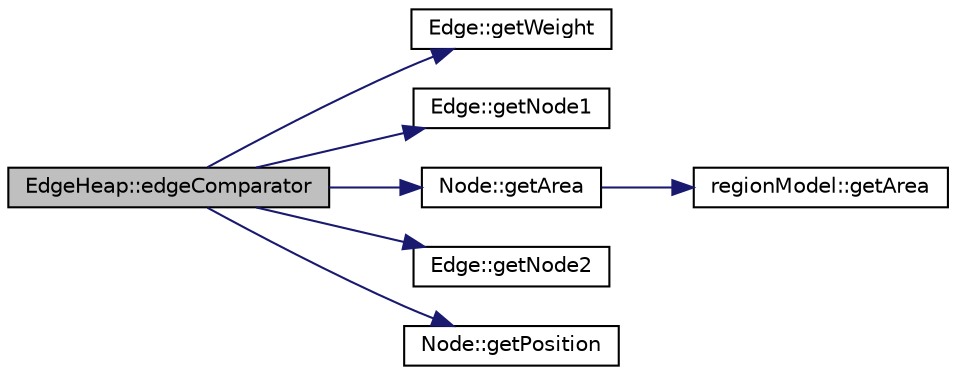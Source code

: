 digraph "EdgeHeap::edgeComparator"
{
  edge [fontname="Helvetica",fontsize="10",labelfontname="Helvetica",labelfontsize="10"];
  node [fontname="Helvetica",fontsize="10",shape=record];
  rankdir="LR";
  Node1 [label="EdgeHeap::edgeComparator",height=0.2,width=0.4,color="black", fillcolor="grey75", style="filled", fontcolor="black"];
  Node1 -> Node2 [color="midnightblue",fontsize="10",style="solid",fontname="Helvetica"];
  Node2 [label="Edge::getWeight",height=0.2,width=0.4,color="black", fillcolor="white", style="filled",URL="$class_edge.html#a3a776c1ccafacdbdb10fdedd9cb329af"];
  Node1 -> Node3 [color="midnightblue",fontsize="10",style="solid",fontname="Helvetica"];
  Node3 [label="Edge::getNode1",height=0.2,width=0.4,color="black", fillcolor="white", style="filled",URL="$class_edge.html#aaaa9cb49c141b310873cd75fd493e22d"];
  Node1 -> Node4 [color="midnightblue",fontsize="10",style="solid",fontname="Helvetica"];
  Node4 [label="Node::getArea",height=0.2,width=0.4,color="black", fillcolor="white", style="filled",URL="$class_node.html#a13467fc326459c1d607547b3e9470710"];
  Node4 -> Node5 [color="midnightblue",fontsize="10",style="solid",fontname="Helvetica"];
  Node5 [label="regionModel::getArea",height=0.2,width=0.4,color="black", fillcolor="white", style="filled",URL="$classregion_model.html#a56b1a22f355e85211760055c7559cd1e"];
  Node1 -> Node6 [color="midnightblue",fontsize="10",style="solid",fontname="Helvetica"];
  Node6 [label="Edge::getNode2",height=0.2,width=0.4,color="black", fillcolor="white", style="filled",URL="$class_edge.html#a50017668f77ed019a5caceafbb1eb16f"];
  Node1 -> Node7 [color="midnightblue",fontsize="10",style="solid",fontname="Helvetica"];
  Node7 [label="Node::getPosition",height=0.2,width=0.4,color="black", fillcolor="white", style="filled",URL="$class_node.html#aa3512938403662345b64049920d1cdaf"];
}

